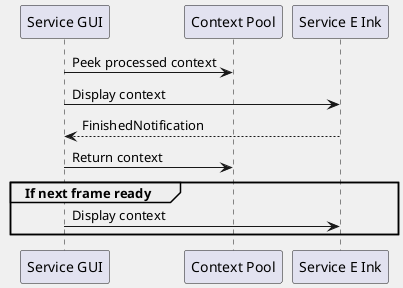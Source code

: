 @startuml
skinparam BackgroundColor F0F0F0
participant "Service GUI" as gui
participant "Context Pool" as pool
participant "Service E Ink" as eink

gui -> pool: Peek processed context
gui -> eink: Display context
return FinishedNotification
gui -> pool: Return context
group If next frame ready
	gui -> eink: Display context
end

@enduml
